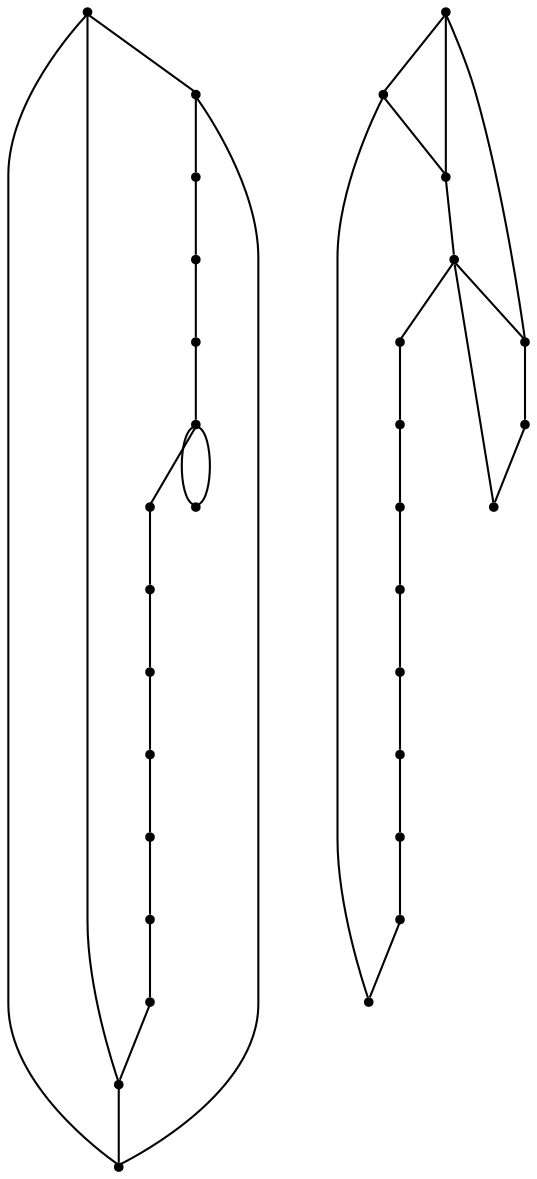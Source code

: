 graph {
  node [shape=point,comment="{\"directed\":false,\"doi\":\"10.1007/978-3-540-77537-9_7\",\"figure\":\"8\"}"]

  v0 [pos="1713.7451826406077,650.2134671297945"]
  v1 [pos="1506.0491401672364,709.5318283081056"]
  v2 [pos="1654.406323916413,739.1936165549539"]
  v3 [pos="1595.0621842672658,828.1676602450285"]
  v4 [pos="1387.3702138324115,857.874223882502"]
  v5 [pos="1446.9884843870648,679.8731565302071"]
  v6 [pos="1535.7201442629791,768.8502530878241"]
  v7 [pos="1476.3822717356127,798.5089248657227"]
  v8 [pos="1328.0302734729855,887.4892014936969"]
  v9 [pos="1417.040231731326,917.1479368730027"]
  v10 [pos="1565.3911801715228,946.8013933355159"]
  v11 [pos="1357.700227746298,976.4590474909003"]
  v12 [pos="1624.73843747516,1006.1198181152346"]
  v13 [pos="1535.7201442629791,1035.7805887395687"]
  v14 [pos="1684.0804774794467,1065.4371616710318"]
  v15 [pos="1298.5864764013957,1094.4394033258613"]
  v16 [pos="737.9143804062244,650.2155023748226"]
  v17 [pos="1123.6334729571672,709.5328459306197"]
  v18 [pos="1034.6235624180283,739.1894188620829"]
  v19 [pos="1064.2956322426019,828.1676602450285"]
  v20 [pos="1182.9703274749045,857.874223882502"]
  v21 [pos="826.9316078895746,679.8731565302069"]
  v22 [pos="886.2715641554012,768.8523519342597"]
  v23 [pos="945.6125861500584,798.5089248657227"]
  v24 [pos="915.9405004190844,887.4850038008258"]
  v25 [pos="1004.9525265094845,917.145838026567"]
  v26 [pos="1153.30654488497,946.8024745594372"]
  v27 [pos="797.2553705880807,976.4622275612572"]
  v28 [pos="975.2835902458013,1006.1198181152346"]
  v29 [pos="856.6005600596583,1035.7805887395689"]
  v30 [pos="1093.9645366934842,1065.4371616710318"]
  v31 [pos="767.5864343243976,1095.097995896773"]

  v16 -- v27 [id="-2",pos="737.9143804062244,650.2155023748226 797.2553705880807,976.4622275612572 797.2553705880807,976.4622275612572 797.2553705880807,976.4622275612572"]
  v16 -- v31 [id="-3",pos="737.9143804062244,650.2155023748226 767.5864343243976,1095.097995896773 767.5864343243976,1095.097995896773 767.5864343243976,1095.097995896773"]
  v31 -- v30 [id="-6",pos="767.5864343243976,1095.097995896773 1093.9645366934842,1065.4371616710318 1093.9645366934842,1065.4371616710318 1093.9645366934842,1065.4371616710318"]
  v30 -- v20 [id="-7",pos="1093.9645366934842,1065.4371616710318 1182.971345484534,1065.442376986417 1182.971345484534,1065.442376986417 1182.971345484534,1065.442376986417 1182.9703274749045,857.874223882502 1182.9703274749045,857.874223882502 1182.9703274749045,857.874223882502"]
  v27 -- v31 [id="-9",pos="797.2553705880807,976.4622275612572 767.5864343243976,1095.097995896773 767.5864343243976,1095.097995896773 767.5864343243976,1095.097995896773"]
  v21 -- v27 [id="-12",pos="826.9316078895746,679.8731565302069 797.2553705880807,976.4622275612572 797.2553705880807,976.4622275612572 797.2553705880807,976.4622275612572"]
  v29 -- v21 [id="-15",pos="856.6005600596583,1035.7805887395689 826.9316078895746,679.8731565302069 826.9316078895746,679.8731565302069 826.9316078895746,679.8731565302069"]
  v22 -- v29 [id="-18",pos="886.2715641554012,768.8523519342597 856.6005600596583,1035.7805887395689 856.6005600596583,1035.7805887395689 856.6005600596583,1035.7805887395689"]
  v24 -- v22 [id="-21",pos="915.9405004190844,887.4850038008258 886.2715641554012,768.8523519342597 886.2715641554012,768.8523519342597 886.2715641554012,768.8523519342597"]
  v23 -- v24 [id="-24",pos="945.6125861500584,798.5089248657227 915.9405004190844,887.4850038008258 915.9405004190844,887.4850038008258 915.9405004190844,887.4850038008258"]
  v28 -- v23 [id="-27",pos="975.2835902458013,1006.1198181152346 945.6125861500584,798.5089248657227 945.6125861500584,798.5089248657227 945.6125861500584,798.5089248657227"]
  v25 -- v28 [id="-30",pos="1004.9525265094845,917.145838026567 975.2835902458013,1006.1198181152346 975.2835902458013,1006.1198181152346 975.2835902458013,1006.1198181152346"]
  v18 -- v25 [id="-33",pos="1034.6235624180283,739.1894188620829 1004.9525265094845,917.145838026567 1004.9525265094845,917.145838026567 1004.9525265094845,917.145838026567"]
  v19 -- v18 [id="-36",pos="1064.2956322426019,828.1676602450285 1034.6235624180283,739.1894188620829 1034.6235624180283,739.1894188620829 1034.6235624180283,739.1894188620829"]
  v30 -- v19 [id="-39",pos="1093.9645366934842,1065.4371616710318 1064.2956322426019,828.1676602450285 1064.2956322426019,828.1676602450285 1064.2956322426019,828.1676602450285"]
  v17 -- v30 [id="-42",pos="1123.6334729571672,709.5328459306197 1093.9645366934842,1065.4371616710318 1093.9645366934842,1065.4371616710318 1093.9645366934842,1065.4371616710318"]
  v26 -- v17 [id="-45",pos="1153.30654488497,946.8024745594372 1123.6334729571672,709.5328459306197 1123.6334729571672,709.5328459306197 1123.6334729571672,709.5328459306197"]
  v20 -- v16 [id="-49",pos="1182.9703274749045,857.874223882502 1182.971345484534,679.8771634188568 1182.971345484534,679.8771634188568 1182.971345484534,679.8771634188568 737.9143804062244,650.2155023748226 737.9143804062244,650.2155023748226 737.9143804062244,650.2155023748226"]
  v20 -- v26 [id="-50",pos="1182.9703274749045,857.874223882502 1153.30654488497,946.8024745594372 1153.30654488497,946.8024745594372 1153.30654488497,946.8024745594372"]
  v15 -- v8 [id="-85",pos="1298.5864764013957,1094.4394033258613 1328.0302734729855,887.4892014936969 1328.0302734729855,887.4892014936969 1328.0302734729855,887.4892014936969"]
  v8 -- v11 [id="-88",pos="1328.0302734729855,887.4892014936969 1357.700227746298,976.4590474909003 1357.700227746298,976.4590474909003 1357.700227746298,976.4590474909003"]
  v11 -- v4 [id="-91",pos="1357.700227746298,976.4590474909003 1387.3702138324115,857.874223882502 1387.3702138324115,857.874223882502 1387.3702138324115,857.874223882502"]
  v4 -- v9 [id="-94",pos="1387.3702138324115,857.874223882502 1417.040231731326,917.1479368730027 1417.040231731326,917.1479368730027 1417.040231731326,917.1479368730027"]
  v9 -- v5 [id="-97",pos="1417.040231731326,917.1479368730027 1446.9884843870648,679.8731565302071 1446.9884843870648,679.8731565302071 1446.9884843870648,679.8731565302071"]
  v5 -- v7 [id="-100",pos="1446.9884843870648,679.8731565302071 1476.3822717356127,798.5089248657227 1476.3822717356127,798.5089248657227 1476.3822717356127,798.5089248657227"]
  v7 -- v1 [id="-103",pos="1476.3822717356127,798.5089248657227 1506.0491401672364,709.5318283081056 1506.0491401672364,709.5318283081056 1506.0491401672364,709.5318283081056"]
  v1 -- v6 [id="-106",pos="1506.0491401672364,709.5318283081056 1535.7201442629791,768.8502530878241 1535.7201442629791,768.8502530878241 1535.7201442629791,768.8502530878241"]
  v13 -- v1 [id="-109",pos="1535.7201442629791,1035.7805887395687 1506.0491401672364,709.5318283081056 1506.0491401672364,709.5318283081056 1506.0491401672364,709.5318283081056"]
  v13 -- v10 [id="-110",pos="1535.7201442629791,1035.7805887395687 1565.3911801715228,946.8013933355159 1565.3911801715228,946.8013933355159 1565.3911801715228,946.8013933355159"]
  v13 -- v6 [id="-111",pos="1535.7201442629791,1035.7805887395687 1535.7201442629791,768.8502530878241 1535.7201442629791,768.8502530878241 1535.7201442629791,768.8502530878241"]
  v10 -- v3 [id="-115",pos="1565.3911801715228,946.8013933355159 1595.0621842672658,828.1676602450285 1595.0621842672658,828.1676602450285 1595.0621842672658,828.1676602450285"]
  v10 -- v6 [id="-116",pos="1565.3911801715228,946.8013933355159 1535.7201442629791,768.8502530878241 1535.7201442629791,768.8502530878241 1535.7201442629791,768.8502530878241"]
  v3 -- v12 [id="-119",pos="1595.0621842672658,828.1676602450285 1624.73843747516,1006.1198181152346 1624.73843747516,1006.1198181152346 1624.73843747516,1006.1198181152346"]
  v12 -- v2 [id="-122",pos="1624.73843747516,1006.1198181152346 1654.406323916413,739.1936165549539 1654.406323916413,739.1936165549539 1654.406323916413,739.1936165549539"]
  v2 -- v14 [id="-125",pos="1654.406323916413,739.1936165549539 1684.0804774794467,1065.4371616710318 1684.0804774794467,1065.4371616710318 1684.0804774794467,1065.4371616710318"]
  v14 -- v0 [id="-128",pos="1684.0804774794467,1065.4371616710318 1713.7451826406077,650.2134671297945 1713.7451826406077,650.2134671297945 1713.7451826406077,650.2134671297945"]
  v14 -- v0 [id="-131",pos="1684.0804774794467,1065.4371616710318 1713.7452780790106,1065.442376986417 1713.7452780790106,1065.442376986417 1713.7452780790106,1065.442376986417 1713.7451826406077,650.2134671297945 1713.7451826406077,650.2134671297945 1713.7451826406077,650.2134671297945"]
  v14 -- v15 [id="-132",pos="1684.0804774794467,1065.4371616710318 1298.5864764013957,1094.4394033258613 1298.5864764013957,1094.4394033258613 1298.5864764013957,1094.4394033258613"]
}